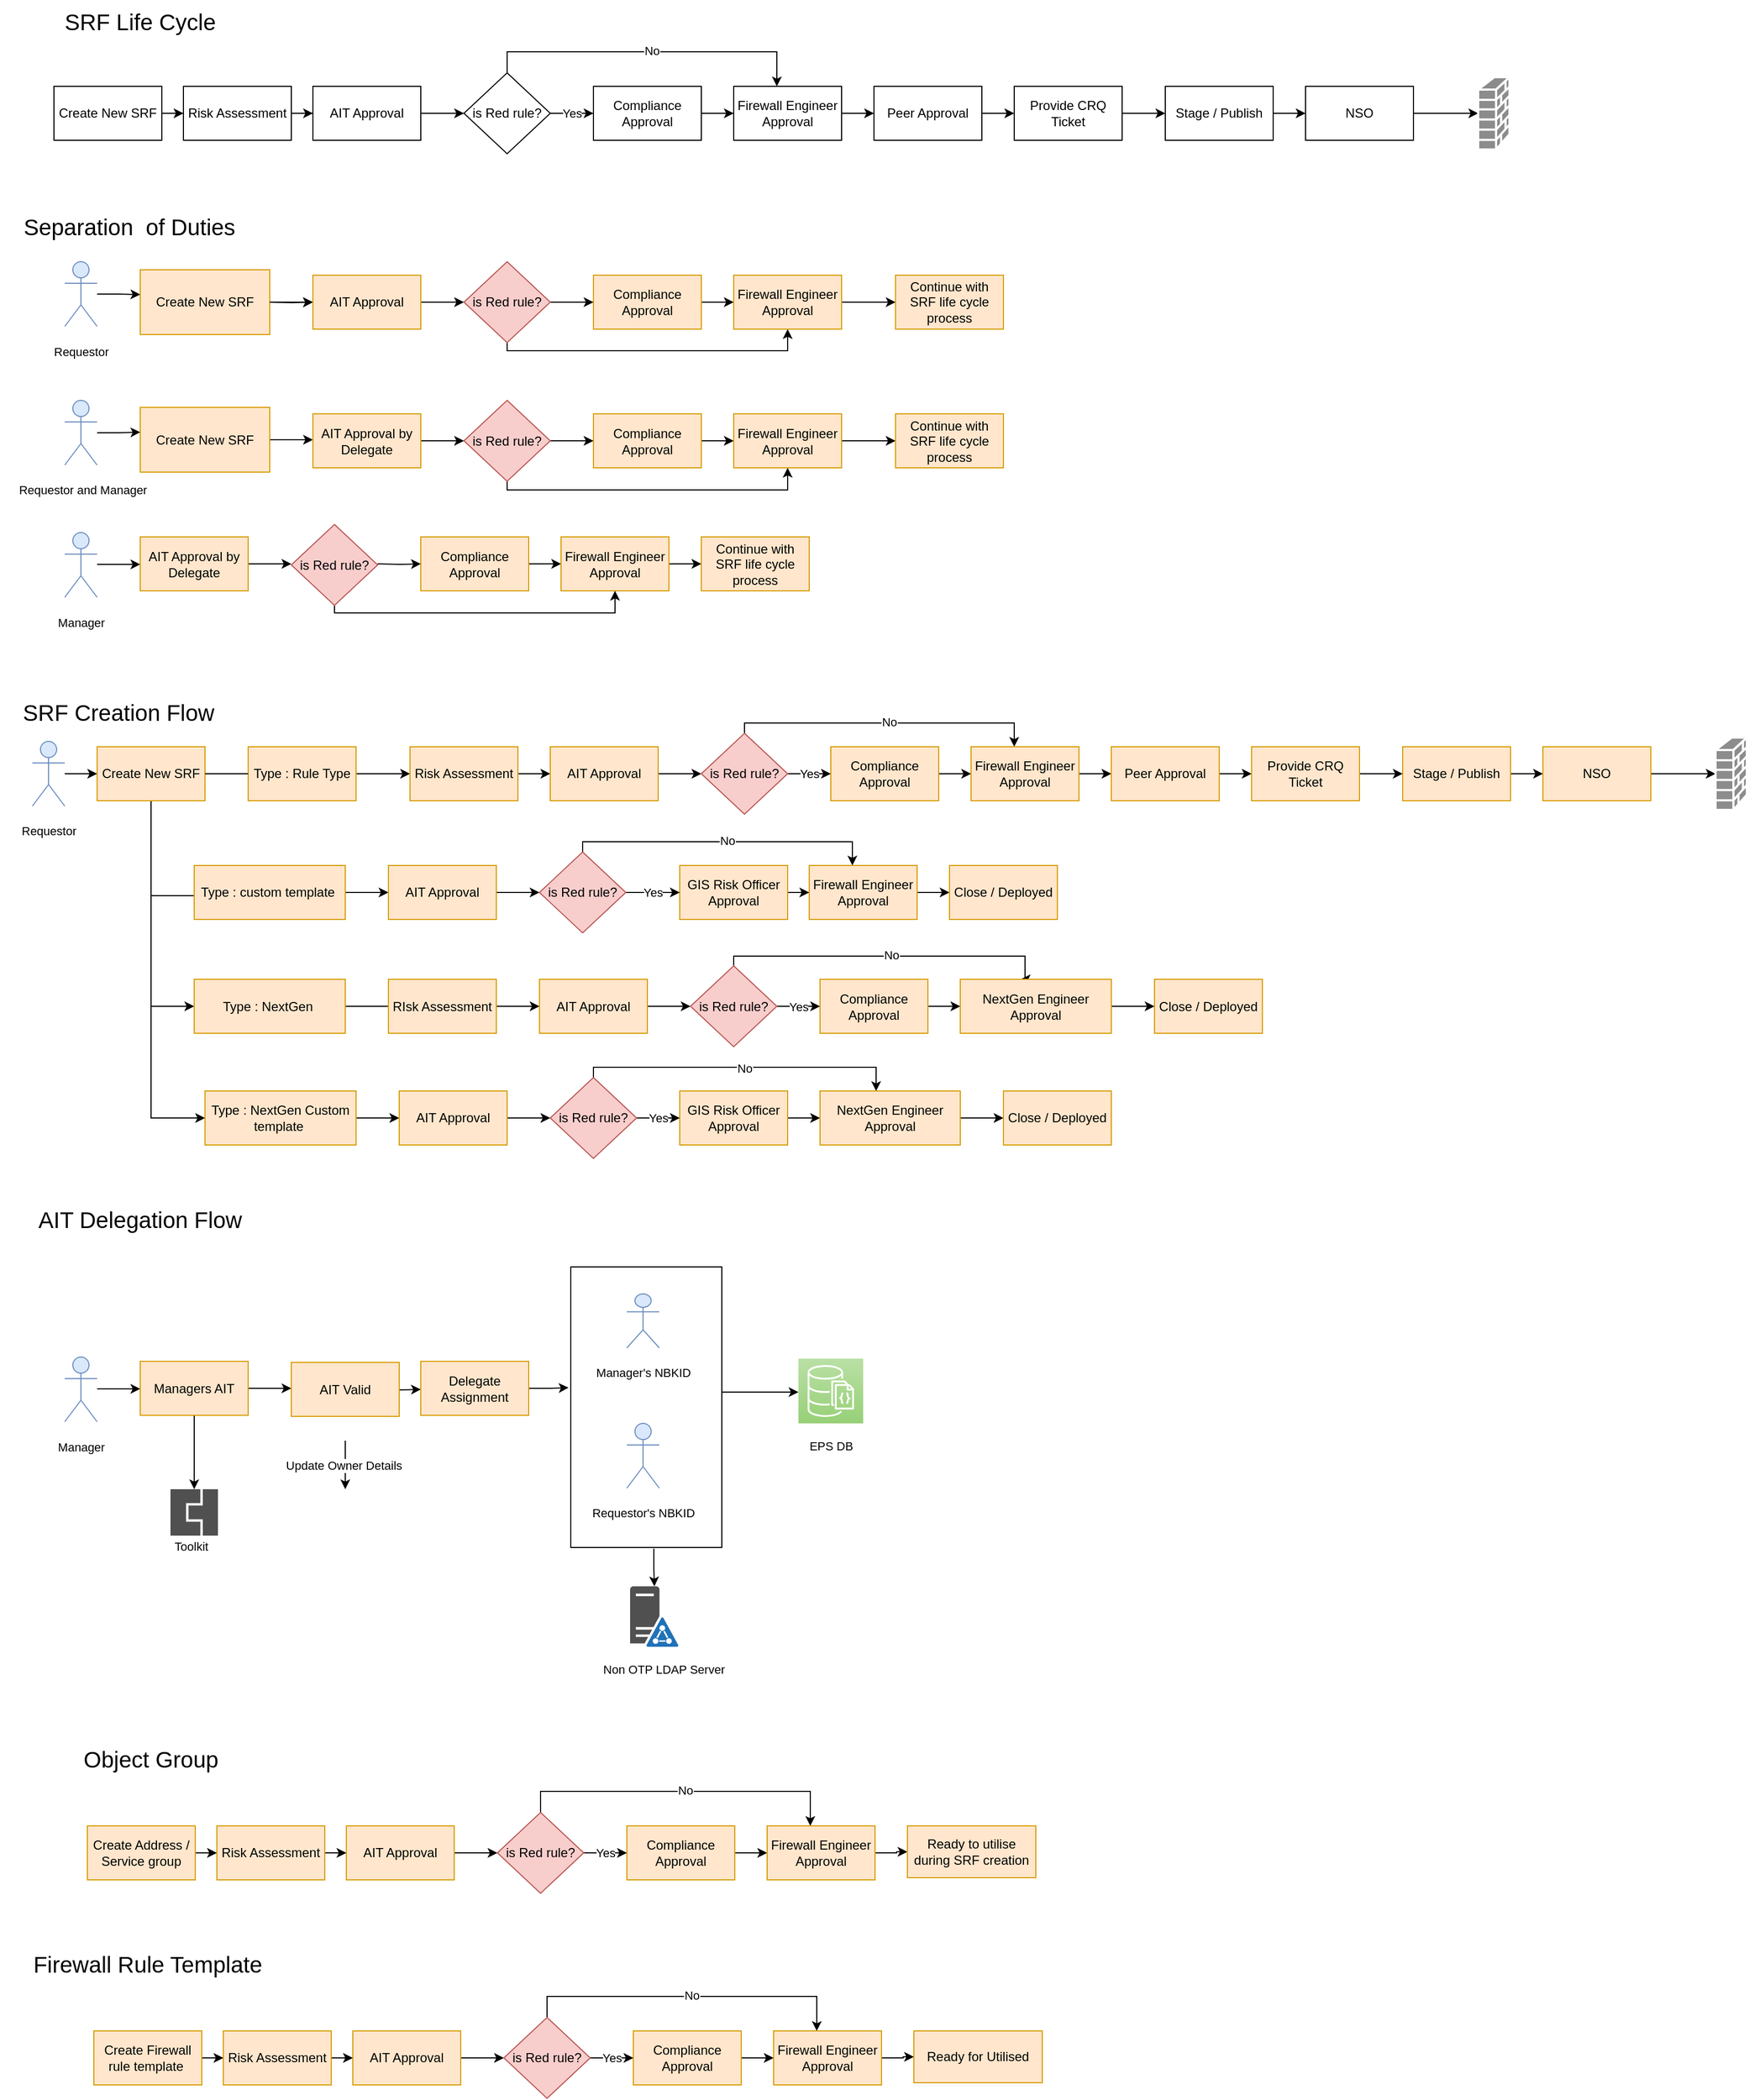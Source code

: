<mxfile version="17.4.6" type="github">
  <diagram id="t3gU_UeMW9G3tFnKC1mk" name="Page-1">
    <mxGraphModel dx="1426" dy="689" grid="1" gridSize="10" guides="1" tooltips="1" connect="1" arrows="1" fold="1" page="1" pageScale="1" pageWidth="850" pageHeight="1100" math="0" shadow="0">
      <root>
        <mxCell id="0" />
        <mxCell id="1" parent="0" />
        <mxCell id="zmJZRS2p5SanOkIgBzwA-6" style="edgeStyle=orthogonalEdgeStyle;rounded=0;orthogonalLoop=1;jettySize=auto;html=1;" parent="1" source="zmJZRS2p5SanOkIgBzwA-1" target="zmJZRS2p5SanOkIgBzwA-2" edge="1">
          <mxGeometry relative="1" as="geometry" />
        </mxCell>
        <mxCell id="zmJZRS2p5SanOkIgBzwA-1" value="Create New SRF" style="rounded=0;whiteSpace=wrap;html=1;" parent="1" vertex="1">
          <mxGeometry x="60" y="160" width="100" height="50" as="geometry" />
        </mxCell>
        <mxCell id="zmJZRS2p5SanOkIgBzwA-7" style="edgeStyle=orthogonalEdgeStyle;rounded=0;orthogonalLoop=1;jettySize=auto;html=1;" parent="1" source="zmJZRS2p5SanOkIgBzwA-2" target="zmJZRS2p5SanOkIgBzwA-3" edge="1">
          <mxGeometry relative="1" as="geometry" />
        </mxCell>
        <mxCell id="zmJZRS2p5SanOkIgBzwA-2" value="Risk Assessment" style="rounded=0;whiteSpace=wrap;html=1;" parent="1" vertex="1">
          <mxGeometry x="180" y="160" width="100" height="50" as="geometry" />
        </mxCell>
        <mxCell id="zmJZRS2p5SanOkIgBzwA-8" style="edgeStyle=orthogonalEdgeStyle;rounded=0;orthogonalLoop=1;jettySize=auto;html=1;entryX=0;entryY=0.5;entryDx=0;entryDy=0;" parent="1" source="zmJZRS2p5SanOkIgBzwA-3" target="zmJZRS2p5SanOkIgBzwA-5" edge="1">
          <mxGeometry relative="1" as="geometry" />
        </mxCell>
        <mxCell id="zmJZRS2p5SanOkIgBzwA-3" value="AIT Approval" style="rounded=0;whiteSpace=wrap;html=1;" parent="1" vertex="1">
          <mxGeometry x="300" y="160" width="100" height="50" as="geometry" />
        </mxCell>
        <mxCell id="zmJZRS2p5SanOkIgBzwA-11" style="edgeStyle=orthogonalEdgeStyle;rounded=0;orthogonalLoop=1;jettySize=auto;html=1;entryX=0;entryY=0.5;entryDx=0;entryDy=0;" parent="1" source="zmJZRS2p5SanOkIgBzwA-4" target="zmJZRS2p5SanOkIgBzwA-10" edge="1">
          <mxGeometry relative="1" as="geometry" />
        </mxCell>
        <mxCell id="zmJZRS2p5SanOkIgBzwA-4" value="Compliance Approval" style="rounded=0;whiteSpace=wrap;html=1;" parent="1" vertex="1">
          <mxGeometry x="560" y="160" width="100" height="50" as="geometry" />
        </mxCell>
        <mxCell id="zmJZRS2p5SanOkIgBzwA-9" value="Yes" style="edgeStyle=orthogonalEdgeStyle;rounded=0;orthogonalLoop=1;jettySize=auto;html=1;entryX=0;entryY=0.5;entryDx=0;entryDy=0;" parent="1" source="zmJZRS2p5SanOkIgBzwA-5" target="zmJZRS2p5SanOkIgBzwA-4" edge="1">
          <mxGeometry relative="1" as="geometry" />
        </mxCell>
        <mxCell id="Q123pR5R-Ik9AYbAvbdh-17" style="edgeStyle=orthogonalEdgeStyle;rounded=0;orthogonalLoop=1;jettySize=auto;html=1;entryX=0.4;entryY=0;entryDx=0;entryDy=0;entryPerimeter=0;fontSize=11;" edge="1" parent="1" source="zmJZRS2p5SanOkIgBzwA-5" target="zmJZRS2p5SanOkIgBzwA-10">
          <mxGeometry relative="1" as="geometry">
            <Array as="points">
              <mxPoint x="480" y="128" />
              <mxPoint x="730" y="128" />
            </Array>
          </mxGeometry>
        </mxCell>
        <mxCell id="Q123pR5R-Ik9AYbAvbdh-18" value="No" style="edgeLabel;html=1;align=center;verticalAlign=middle;resizable=0;points=[];fontSize=11;" vertex="1" connectable="0" parent="Q123pR5R-Ik9AYbAvbdh-17">
          <mxGeometry x="0.012" y="1" relative="1" as="geometry">
            <mxPoint x="1" as="offset" />
          </mxGeometry>
        </mxCell>
        <mxCell id="zmJZRS2p5SanOkIgBzwA-5" value="is Red rule?" style="rhombus;whiteSpace=wrap;html=1;" parent="1" vertex="1">
          <mxGeometry x="440" y="147.5" width="80" height="75" as="geometry" />
        </mxCell>
        <mxCell id="zmJZRS2p5SanOkIgBzwA-13" style="edgeStyle=orthogonalEdgeStyle;rounded=0;orthogonalLoop=1;jettySize=auto;html=1;entryX=0;entryY=0.5;entryDx=0;entryDy=0;" parent="1" source="zmJZRS2p5SanOkIgBzwA-10" target="zmJZRS2p5SanOkIgBzwA-12" edge="1">
          <mxGeometry relative="1" as="geometry" />
        </mxCell>
        <mxCell id="zmJZRS2p5SanOkIgBzwA-10" value="Firewall Engineer Approval" style="rounded=0;whiteSpace=wrap;html=1;" parent="1" vertex="1">
          <mxGeometry x="690" y="160" width="100" height="50" as="geometry" />
        </mxCell>
        <mxCell id="zmJZRS2p5SanOkIgBzwA-19" style="edgeStyle=orthogonalEdgeStyle;rounded=0;orthogonalLoop=1;jettySize=auto;html=1;" parent="1" source="zmJZRS2p5SanOkIgBzwA-12" target="zmJZRS2p5SanOkIgBzwA-14" edge="1">
          <mxGeometry relative="1" as="geometry" />
        </mxCell>
        <mxCell id="zmJZRS2p5SanOkIgBzwA-12" value="Peer Approval" style="rounded=0;whiteSpace=wrap;html=1;" parent="1" vertex="1">
          <mxGeometry x="820" y="160" width="100" height="50" as="geometry" />
        </mxCell>
        <mxCell id="zmJZRS2p5SanOkIgBzwA-20" style="edgeStyle=orthogonalEdgeStyle;rounded=0;orthogonalLoop=1;jettySize=auto;html=1;entryX=0;entryY=0.5;entryDx=0;entryDy=0;" parent="1" source="zmJZRS2p5SanOkIgBzwA-14" target="zmJZRS2p5SanOkIgBzwA-15" edge="1">
          <mxGeometry relative="1" as="geometry" />
        </mxCell>
        <mxCell id="zmJZRS2p5SanOkIgBzwA-14" value="Provide CRQ Ticket" style="rounded=0;whiteSpace=wrap;html=1;" parent="1" vertex="1">
          <mxGeometry x="950" y="160" width="100" height="50" as="geometry" />
        </mxCell>
        <mxCell id="zmJZRS2p5SanOkIgBzwA-21" style="edgeStyle=orthogonalEdgeStyle;rounded=0;orthogonalLoop=1;jettySize=auto;html=1;" parent="1" source="zmJZRS2p5SanOkIgBzwA-15" target="zmJZRS2p5SanOkIgBzwA-16" edge="1">
          <mxGeometry relative="1" as="geometry" />
        </mxCell>
        <mxCell id="zmJZRS2p5SanOkIgBzwA-15" value="Stage / Publish" style="rounded=0;whiteSpace=wrap;html=1;" parent="1" vertex="1">
          <mxGeometry x="1090" y="160" width="100" height="50" as="geometry" />
        </mxCell>
        <mxCell id="zmJZRS2p5SanOkIgBzwA-18" style="edgeStyle=orthogonalEdgeStyle;rounded=0;orthogonalLoop=1;jettySize=auto;html=1;" parent="1" source="zmJZRS2p5SanOkIgBzwA-16" target="zmJZRS2p5SanOkIgBzwA-17" edge="1">
          <mxGeometry relative="1" as="geometry" />
        </mxCell>
        <mxCell id="zmJZRS2p5SanOkIgBzwA-16" value="NSO" style="rounded=0;whiteSpace=wrap;html=1;" parent="1" vertex="1">
          <mxGeometry x="1220" y="160" width="100" height="50" as="geometry" />
        </mxCell>
        <mxCell id="zmJZRS2p5SanOkIgBzwA-17" value="" style="shape=mxgraph.cisco.security.firewall;sketch=0;html=1;pointerEvents=1;dashed=0;fillColor=#8C8C8C;strokeColor=#ffffff;strokeWidth=2;verticalLabelPosition=bottom;verticalAlign=top;align=center;outlineConnect=0;" parent="1" vertex="1">
          <mxGeometry x="1380" y="151.5" width="29" height="67" as="geometry" />
        </mxCell>
        <mxCell id="Q123pR5R-Ik9AYbAvbdh-16" style="edgeStyle=orthogonalEdgeStyle;rounded=0;orthogonalLoop=1;jettySize=auto;html=1;fontSize=11;" edge="1" parent="1" source="Q123pR5R-Ik9AYbAvbdh-1">
          <mxGeometry relative="1" as="geometry">
            <mxPoint x="300" y="360" as="targetPoint" />
          </mxGeometry>
        </mxCell>
        <mxCell id="Q123pR5R-Ik9AYbAvbdh-1" value="Create New SRF" style="rounded=0;whiteSpace=wrap;html=1;fillColor=#ffe6cc;strokeColor=#d79b00;" vertex="1" parent="1">
          <mxGeometry x="140" y="330" width="120" height="60" as="geometry" />
        </mxCell>
        <mxCell id="Q123pR5R-Ik9AYbAvbdh-2" value="Separation&amp;nbsp; of Duties" style="text;html=1;strokeColor=none;fillColor=none;align=center;verticalAlign=middle;whiteSpace=wrap;rounded=0;fontSize=21;" vertex="1" parent="1">
          <mxGeometry x="20" y="270" width="220" height="40" as="geometry" />
        </mxCell>
        <mxCell id="Q123pR5R-Ik9AYbAvbdh-6" style="edgeStyle=orthogonalEdgeStyle;rounded=0;orthogonalLoop=1;jettySize=auto;html=1;entryX=0;entryY=0.383;entryDx=0;entryDy=0;entryPerimeter=0;fontSize=11;" edge="1" parent="1" source="Q123pR5R-Ik9AYbAvbdh-3" target="Q123pR5R-Ik9AYbAvbdh-1">
          <mxGeometry relative="1" as="geometry" />
        </mxCell>
        <mxCell id="Q123pR5R-Ik9AYbAvbdh-3" value="&lt;font style=&quot;font-size: 11px&quot;&gt;Requestor&lt;/font&gt;" style="shape=umlActor;verticalLabelPosition=bottom;verticalAlign=top;html=1;outlineConnect=0;fontSize=21;fillColor=#dae8fc;strokeColor=#6c8ebf;" vertex="1" parent="1">
          <mxGeometry x="70" y="322.5" width="30" height="60" as="geometry" />
        </mxCell>
        <mxCell id="Q123pR5R-Ik9AYbAvbdh-15" style="edgeStyle=orthogonalEdgeStyle;rounded=0;orthogonalLoop=1;jettySize=auto;html=1;entryX=0;entryY=0.5;entryDx=0;entryDy=0;fontSize=11;" edge="1" parent="1" target="Q123pR5R-Ik9AYbAvbdh-9">
          <mxGeometry relative="1" as="geometry">
            <mxPoint x="260" y="360" as="sourcePoint" />
          </mxGeometry>
        </mxCell>
        <mxCell id="Q123pR5R-Ik9AYbAvbdh-8" style="edgeStyle=orthogonalEdgeStyle;rounded=0;orthogonalLoop=1;jettySize=auto;html=1;entryX=0;entryY=0.5;entryDx=0;entryDy=0;" edge="1" parent="1" source="Q123pR5R-Ik9AYbAvbdh-9" target="Q123pR5R-Ik9AYbAvbdh-13">
          <mxGeometry relative="1" as="geometry" />
        </mxCell>
        <mxCell id="Q123pR5R-Ik9AYbAvbdh-9" value="AIT Approval" style="rounded=0;whiteSpace=wrap;html=1;fillColor=#ffe6cc;strokeColor=#d79b00;" vertex="1" parent="1">
          <mxGeometry x="300" y="335" width="100" height="50" as="geometry" />
        </mxCell>
        <mxCell id="Q123pR5R-Ik9AYbAvbdh-10" style="edgeStyle=orthogonalEdgeStyle;rounded=0;orthogonalLoop=1;jettySize=auto;html=1;entryX=0;entryY=0.5;entryDx=0;entryDy=0;" edge="1" parent="1" source="Q123pR5R-Ik9AYbAvbdh-11" target="Q123pR5R-Ik9AYbAvbdh-14">
          <mxGeometry relative="1" as="geometry" />
        </mxCell>
        <mxCell id="Q123pR5R-Ik9AYbAvbdh-11" value="Compliance Approval" style="rounded=0;whiteSpace=wrap;html=1;fillColor=#ffe6cc;strokeColor=#d79b00;" vertex="1" parent="1">
          <mxGeometry x="560" y="335" width="100" height="50" as="geometry" />
        </mxCell>
        <mxCell id="Q123pR5R-Ik9AYbAvbdh-12" style="edgeStyle=orthogonalEdgeStyle;rounded=0;orthogonalLoop=1;jettySize=auto;html=1;entryX=0;entryY=0.5;entryDx=0;entryDy=0;" edge="1" parent="1" source="Q123pR5R-Ik9AYbAvbdh-13" target="Q123pR5R-Ik9AYbAvbdh-11">
          <mxGeometry relative="1" as="geometry" />
        </mxCell>
        <mxCell id="Q123pR5R-Ik9AYbAvbdh-56" style="edgeStyle=orthogonalEdgeStyle;rounded=0;orthogonalLoop=1;jettySize=auto;html=1;entryX=0.5;entryY=1;entryDx=0;entryDy=0;fontSize=11;" edge="1" parent="1" source="Q123pR5R-Ik9AYbAvbdh-13" target="Q123pR5R-Ik9AYbAvbdh-14">
          <mxGeometry relative="1" as="geometry">
            <Array as="points">
              <mxPoint x="480" y="405" />
              <mxPoint x="740" y="405" />
            </Array>
          </mxGeometry>
        </mxCell>
        <mxCell id="Q123pR5R-Ik9AYbAvbdh-13" value="is Red rule?" style="rhombus;whiteSpace=wrap;html=1;fillColor=#f8cecc;strokeColor=#b85450;" vertex="1" parent="1">
          <mxGeometry x="440" y="322.5" width="80" height="75" as="geometry" />
        </mxCell>
        <mxCell id="Q123pR5R-Ik9AYbAvbdh-21" value="" style="edgeStyle=orthogonalEdgeStyle;rounded=0;orthogonalLoop=1;jettySize=auto;html=1;fontSize=11;" edge="1" parent="1" source="Q123pR5R-Ik9AYbAvbdh-14" target="Q123pR5R-Ik9AYbAvbdh-20">
          <mxGeometry relative="1" as="geometry" />
        </mxCell>
        <mxCell id="Q123pR5R-Ik9AYbAvbdh-14" value="Firewall Engineer Approval" style="rounded=0;whiteSpace=wrap;html=1;fillColor=#ffe6cc;strokeColor=#d79b00;" vertex="1" parent="1">
          <mxGeometry x="690" y="335" width="100" height="50" as="geometry" />
        </mxCell>
        <mxCell id="Q123pR5R-Ik9AYbAvbdh-20" value="Continue with SRF life cycle process" style="whiteSpace=wrap;html=1;rounded=0;fillColor=#ffe6cc;strokeColor=#d79b00;" vertex="1" parent="1">
          <mxGeometry x="840" y="335" width="100" height="50" as="geometry" />
        </mxCell>
        <mxCell id="Q123pR5R-Ik9AYbAvbdh-22" style="edgeStyle=orthogonalEdgeStyle;rounded=0;orthogonalLoop=1;jettySize=auto;html=1;fontSize=11;" edge="1" parent="1" source="Q123pR5R-Ik9AYbAvbdh-23">
          <mxGeometry relative="1" as="geometry">
            <mxPoint x="300" y="487.5" as="targetPoint" />
          </mxGeometry>
        </mxCell>
        <mxCell id="Q123pR5R-Ik9AYbAvbdh-23" value="Create New SRF" style="rounded=0;whiteSpace=wrap;html=1;fillColor=#ffe6cc;strokeColor=#d79b00;" vertex="1" parent="1">
          <mxGeometry x="140" y="457.5" width="120" height="60" as="geometry" />
        </mxCell>
        <mxCell id="Q123pR5R-Ik9AYbAvbdh-24" style="edgeStyle=orthogonalEdgeStyle;rounded=0;orthogonalLoop=1;jettySize=auto;html=1;entryX=0;entryY=0.383;entryDx=0;entryDy=0;entryPerimeter=0;fontSize=11;" edge="1" parent="1" source="Q123pR5R-Ik9AYbAvbdh-25" target="Q123pR5R-Ik9AYbAvbdh-23">
          <mxGeometry relative="1" as="geometry" />
        </mxCell>
        <mxCell id="Q123pR5R-Ik9AYbAvbdh-25" value="&lt;span style=&quot;font-size: 11px&quot;&gt;&amp;nbsp;Requestor and&amp;nbsp;Manager&lt;/span&gt;" style="shape=umlActor;verticalLabelPosition=bottom;verticalAlign=top;html=1;outlineConnect=0;fontSize=21;fillColor=#dae8fc;strokeColor=#6c8ebf;" vertex="1" parent="1">
          <mxGeometry x="70" y="451" width="30" height="60" as="geometry" />
        </mxCell>
        <mxCell id="Q123pR5R-Ik9AYbAvbdh-28" style="edgeStyle=orthogonalEdgeStyle;rounded=0;orthogonalLoop=1;jettySize=auto;html=1;entryX=0;entryY=0.5;entryDx=0;entryDy=0;" edge="1" parent="1" source="Q123pR5R-Ik9AYbAvbdh-29" target="Q123pR5R-Ik9AYbAvbdh-33">
          <mxGeometry relative="1" as="geometry" />
        </mxCell>
        <mxCell id="Q123pR5R-Ik9AYbAvbdh-29" value="AIT Approval by Delegate" style="rounded=0;whiteSpace=wrap;html=1;fillColor=#ffe6cc;strokeColor=#d79b00;" vertex="1" parent="1">
          <mxGeometry x="300" y="463.5" width="100" height="50" as="geometry" />
        </mxCell>
        <mxCell id="Q123pR5R-Ik9AYbAvbdh-30" style="edgeStyle=orthogonalEdgeStyle;rounded=0;orthogonalLoop=1;jettySize=auto;html=1;entryX=0;entryY=0.5;entryDx=0;entryDy=0;" edge="1" parent="1" source="Q123pR5R-Ik9AYbAvbdh-31" target="Q123pR5R-Ik9AYbAvbdh-35">
          <mxGeometry relative="1" as="geometry" />
        </mxCell>
        <mxCell id="Q123pR5R-Ik9AYbAvbdh-31" value="Compliance Approval" style="rounded=0;whiteSpace=wrap;html=1;fillColor=#ffe6cc;strokeColor=#d79b00;" vertex="1" parent="1">
          <mxGeometry x="560" y="463.5" width="100" height="50" as="geometry" />
        </mxCell>
        <mxCell id="Q123pR5R-Ik9AYbAvbdh-32" style="edgeStyle=orthogonalEdgeStyle;rounded=0;orthogonalLoop=1;jettySize=auto;html=1;entryX=0;entryY=0.5;entryDx=0;entryDy=0;" edge="1" parent="1" source="Q123pR5R-Ik9AYbAvbdh-33" target="Q123pR5R-Ik9AYbAvbdh-31">
          <mxGeometry relative="1" as="geometry" />
        </mxCell>
        <mxCell id="Q123pR5R-Ik9AYbAvbdh-57" style="edgeStyle=orthogonalEdgeStyle;rounded=0;orthogonalLoop=1;jettySize=auto;html=1;entryX=0.5;entryY=1;entryDx=0;entryDy=0;fontSize=11;" edge="1" parent="1" source="Q123pR5R-Ik9AYbAvbdh-33" target="Q123pR5R-Ik9AYbAvbdh-35">
          <mxGeometry relative="1" as="geometry">
            <Array as="points">
              <mxPoint x="480" y="534" />
              <mxPoint x="740" y="534" />
            </Array>
          </mxGeometry>
        </mxCell>
        <mxCell id="Q123pR5R-Ik9AYbAvbdh-33" value="is Red rule?" style="rhombus;whiteSpace=wrap;html=1;fillColor=#f8cecc;strokeColor=#b85450;" vertex="1" parent="1">
          <mxGeometry x="440" y="451" width="80" height="75" as="geometry" />
        </mxCell>
        <mxCell id="Q123pR5R-Ik9AYbAvbdh-34" value="" style="edgeStyle=orthogonalEdgeStyle;rounded=0;orthogonalLoop=1;jettySize=auto;html=1;fontSize=11;" edge="1" parent="1" source="Q123pR5R-Ik9AYbAvbdh-35" target="Q123pR5R-Ik9AYbAvbdh-36">
          <mxGeometry relative="1" as="geometry" />
        </mxCell>
        <mxCell id="Q123pR5R-Ik9AYbAvbdh-35" value="Firewall Engineer Approval" style="rounded=0;whiteSpace=wrap;html=1;fillColor=#ffe6cc;strokeColor=#d79b00;" vertex="1" parent="1">
          <mxGeometry x="690" y="463.5" width="100" height="50" as="geometry" />
        </mxCell>
        <mxCell id="Q123pR5R-Ik9AYbAvbdh-36" value="Continue with SRF life cycle process" style="whiteSpace=wrap;html=1;rounded=0;fillColor=#ffe6cc;strokeColor=#d79b00;" vertex="1" parent="1">
          <mxGeometry x="840" y="463.5" width="100" height="50" as="geometry" />
        </mxCell>
        <mxCell id="Q123pR5R-Ik9AYbAvbdh-43" style="edgeStyle=orthogonalEdgeStyle;rounded=0;orthogonalLoop=1;jettySize=auto;html=1;entryX=0;entryY=0.383;entryDx=0;entryDy=0;entryPerimeter=0;fontSize=11;" edge="1" parent="1" source="Q123pR5R-Ik9AYbAvbdh-44">
          <mxGeometry relative="1" as="geometry">
            <mxPoint x="140" y="602.98" as="targetPoint" />
          </mxGeometry>
        </mxCell>
        <mxCell id="Q123pR5R-Ik9AYbAvbdh-44" value="&lt;span style=&quot;font-size: 11px&quot;&gt;Manager&lt;/span&gt;" style="shape=umlActor;verticalLabelPosition=bottom;verticalAlign=top;html=1;outlineConnect=0;fontSize=21;fillColor=#dae8fc;strokeColor=#6c8ebf;" vertex="1" parent="1">
          <mxGeometry x="70" y="573.5" width="30" height="60" as="geometry" />
        </mxCell>
        <mxCell id="Q123pR5R-Ik9AYbAvbdh-47" style="edgeStyle=orthogonalEdgeStyle;rounded=0;orthogonalLoop=1;jettySize=auto;html=1;entryX=0;entryY=0.5;entryDx=0;entryDy=0;" edge="1" parent="1" source="Q123pR5R-Ik9AYbAvbdh-48">
          <mxGeometry relative="1" as="geometry">
            <mxPoint x="280" y="602.5" as="targetPoint" />
          </mxGeometry>
        </mxCell>
        <mxCell id="Q123pR5R-Ik9AYbAvbdh-48" value="AIT Approval by Delegate" style="rounded=0;whiteSpace=wrap;html=1;fillColor=#ffe6cc;strokeColor=#d79b00;" vertex="1" parent="1">
          <mxGeometry x="140" y="577.5" width="100" height="50" as="geometry" />
        </mxCell>
        <mxCell id="Q123pR5R-Ik9AYbAvbdh-49" style="edgeStyle=orthogonalEdgeStyle;rounded=0;orthogonalLoop=1;jettySize=auto;html=1;entryX=0;entryY=0.5;entryDx=0;entryDy=0;" edge="1" parent="1" source="Q123pR5R-Ik9AYbAvbdh-50" target="Q123pR5R-Ik9AYbAvbdh-53">
          <mxGeometry relative="1" as="geometry" />
        </mxCell>
        <mxCell id="Q123pR5R-Ik9AYbAvbdh-50" value="Compliance Approval" style="rounded=0;whiteSpace=wrap;html=1;fillColor=#ffe6cc;strokeColor=#d79b00;" vertex="1" parent="1">
          <mxGeometry x="400" y="577.5" width="100" height="50" as="geometry" />
        </mxCell>
        <mxCell id="Q123pR5R-Ik9AYbAvbdh-51" style="edgeStyle=orthogonalEdgeStyle;rounded=0;orthogonalLoop=1;jettySize=auto;html=1;entryX=0;entryY=0.5;entryDx=0;entryDy=0;" edge="1" parent="1" target="Q123pR5R-Ik9AYbAvbdh-50">
          <mxGeometry relative="1" as="geometry">
            <mxPoint x="360" y="602.5" as="sourcePoint" />
          </mxGeometry>
        </mxCell>
        <mxCell id="Q123pR5R-Ik9AYbAvbdh-52" value="" style="edgeStyle=orthogonalEdgeStyle;rounded=0;orthogonalLoop=1;jettySize=auto;html=1;fontSize=11;" edge="1" parent="1" source="Q123pR5R-Ik9AYbAvbdh-53" target="Q123pR5R-Ik9AYbAvbdh-54">
          <mxGeometry relative="1" as="geometry" />
        </mxCell>
        <mxCell id="Q123pR5R-Ik9AYbAvbdh-53" value="Firewall Engineer Approval" style="rounded=0;whiteSpace=wrap;html=1;fillColor=#ffe6cc;strokeColor=#d79b00;" vertex="1" parent="1">
          <mxGeometry x="530" y="577.5" width="100" height="50" as="geometry" />
        </mxCell>
        <mxCell id="Q123pR5R-Ik9AYbAvbdh-54" value="Continue with SRF life cycle process" style="whiteSpace=wrap;html=1;rounded=0;fillColor=#ffe6cc;strokeColor=#d79b00;" vertex="1" parent="1">
          <mxGeometry x="660" y="577.5" width="100" height="50" as="geometry" />
        </mxCell>
        <mxCell id="Q123pR5R-Ik9AYbAvbdh-58" style="edgeStyle=orthogonalEdgeStyle;rounded=0;orthogonalLoop=1;jettySize=auto;html=1;entryX=0.5;entryY=1;entryDx=0;entryDy=0;fontSize=11;" edge="1" parent="1" source="Q123pR5R-Ik9AYbAvbdh-55" target="Q123pR5R-Ik9AYbAvbdh-53">
          <mxGeometry relative="1" as="geometry">
            <Array as="points">
              <mxPoint x="320" y="648" />
              <mxPoint x="580" y="648" />
            </Array>
          </mxGeometry>
        </mxCell>
        <mxCell id="Q123pR5R-Ik9AYbAvbdh-55" value="is Red rule?" style="rhombus;whiteSpace=wrap;html=1;fillColor=#f8cecc;strokeColor=#b85450;" vertex="1" parent="1">
          <mxGeometry x="280" y="566" width="80" height="75" as="geometry" />
        </mxCell>
        <mxCell id="Q123pR5R-Ik9AYbAvbdh-59" style="edgeStyle=orthogonalEdgeStyle;rounded=0;orthogonalLoop=1;jettySize=auto;html=1;startArrow=none;" edge="1" parent="1" source="Q123pR5R-Ik9AYbAvbdh-85" target="Q123pR5R-Ik9AYbAvbdh-62">
          <mxGeometry relative="1" as="geometry" />
        </mxCell>
        <mxCell id="Q123pR5R-Ik9AYbAvbdh-88" style="edgeStyle=orthogonalEdgeStyle;rounded=0;orthogonalLoop=1;jettySize=auto;html=1;entryX=0;entryY=0.5;entryDx=0;entryDy=0;fontSize=11;" edge="1" parent="1" source="Q123pR5R-Ik9AYbAvbdh-60" target="Q123pR5R-Ik9AYbAvbdh-87">
          <mxGeometry relative="1" as="geometry">
            <Array as="points">
              <mxPoint x="150" y="910" />
              <mxPoint x="230" y="910" />
            </Array>
          </mxGeometry>
        </mxCell>
        <mxCell id="Q123pR5R-Ik9AYbAvbdh-125" style="edgeStyle=orthogonalEdgeStyle;rounded=0;orthogonalLoop=1;jettySize=auto;html=1;entryX=0;entryY=0.5;entryDx=0;entryDy=0;fontSize=11;" edge="1" parent="1" source="Q123pR5R-Ik9AYbAvbdh-60" target="Q123pR5R-Ik9AYbAvbdh-111">
          <mxGeometry relative="1" as="geometry" />
        </mxCell>
        <mxCell id="Q123pR5R-Ik9AYbAvbdh-139" style="edgeStyle=orthogonalEdgeStyle;rounded=0;orthogonalLoop=1;jettySize=auto;html=1;entryX=0;entryY=0.5;entryDx=0;entryDy=0;fontSize=11;" edge="1" parent="1" source="Q123pR5R-Ik9AYbAvbdh-60" target="Q123pR5R-Ik9AYbAvbdh-127">
          <mxGeometry relative="1" as="geometry" />
        </mxCell>
        <mxCell id="Q123pR5R-Ik9AYbAvbdh-60" value="Create New SRF" style="rounded=0;whiteSpace=wrap;html=1;fillColor=#ffe6cc;strokeColor=#d79b00;" vertex="1" parent="1">
          <mxGeometry x="100" y="772" width="100" height="50" as="geometry" />
        </mxCell>
        <mxCell id="Q123pR5R-Ik9AYbAvbdh-61" style="edgeStyle=orthogonalEdgeStyle;rounded=0;orthogonalLoop=1;jettySize=auto;html=1;" edge="1" parent="1" source="Q123pR5R-Ik9AYbAvbdh-62" target="Q123pR5R-Ik9AYbAvbdh-64">
          <mxGeometry relative="1" as="geometry" />
        </mxCell>
        <mxCell id="Q123pR5R-Ik9AYbAvbdh-62" value="Risk Assessment" style="rounded=0;whiteSpace=wrap;html=1;fillColor=#ffe6cc;strokeColor=#d79b00;" vertex="1" parent="1">
          <mxGeometry x="390" y="772" width="100" height="50" as="geometry" />
        </mxCell>
        <mxCell id="Q123pR5R-Ik9AYbAvbdh-63" style="edgeStyle=orthogonalEdgeStyle;rounded=0;orthogonalLoop=1;jettySize=auto;html=1;entryX=0;entryY=0.5;entryDx=0;entryDy=0;" edge="1" parent="1" source="Q123pR5R-Ik9AYbAvbdh-64" target="Q123pR5R-Ik9AYbAvbdh-70">
          <mxGeometry relative="1" as="geometry" />
        </mxCell>
        <mxCell id="Q123pR5R-Ik9AYbAvbdh-64" value="AIT Approval" style="rounded=0;whiteSpace=wrap;html=1;fillColor=#ffe6cc;strokeColor=#d79b00;" vertex="1" parent="1">
          <mxGeometry x="520" y="772" width="100" height="50" as="geometry" />
        </mxCell>
        <mxCell id="Q123pR5R-Ik9AYbAvbdh-65" style="edgeStyle=orthogonalEdgeStyle;rounded=0;orthogonalLoop=1;jettySize=auto;html=1;entryX=0;entryY=0.5;entryDx=0;entryDy=0;" edge="1" parent="1" source="Q123pR5R-Ik9AYbAvbdh-66" target="Q123pR5R-Ik9AYbAvbdh-72">
          <mxGeometry relative="1" as="geometry" />
        </mxCell>
        <mxCell id="Q123pR5R-Ik9AYbAvbdh-66" value="Compliance Approval" style="rounded=0;whiteSpace=wrap;html=1;fillColor=#ffe6cc;strokeColor=#d79b00;" vertex="1" parent="1">
          <mxGeometry x="780" y="772" width="100" height="50" as="geometry" />
        </mxCell>
        <mxCell id="Q123pR5R-Ik9AYbAvbdh-67" value="Yes" style="edgeStyle=orthogonalEdgeStyle;rounded=0;orthogonalLoop=1;jettySize=auto;html=1;entryX=0;entryY=0.5;entryDx=0;entryDy=0;" edge="1" parent="1" source="Q123pR5R-Ik9AYbAvbdh-70" target="Q123pR5R-Ik9AYbAvbdh-66">
          <mxGeometry relative="1" as="geometry" />
        </mxCell>
        <mxCell id="Q123pR5R-Ik9AYbAvbdh-68" style="edgeStyle=orthogonalEdgeStyle;rounded=0;orthogonalLoop=1;jettySize=auto;html=1;entryX=0.4;entryY=0;entryDx=0;entryDy=0;entryPerimeter=0;fontSize=11;" edge="1" parent="1" source="Q123pR5R-Ik9AYbAvbdh-70" target="Q123pR5R-Ik9AYbAvbdh-72">
          <mxGeometry relative="1" as="geometry">
            <Array as="points">
              <mxPoint x="700" y="750" />
              <mxPoint x="950" y="750" />
            </Array>
          </mxGeometry>
        </mxCell>
        <mxCell id="Q123pR5R-Ik9AYbAvbdh-69" value="No" style="edgeLabel;html=1;align=center;verticalAlign=middle;resizable=0;points=[];fontSize=11;" vertex="1" connectable="0" parent="Q123pR5R-Ik9AYbAvbdh-68">
          <mxGeometry x="0.012" y="1" relative="1" as="geometry">
            <mxPoint x="1" as="offset" />
          </mxGeometry>
        </mxCell>
        <mxCell id="Q123pR5R-Ik9AYbAvbdh-70" value="is Red rule?" style="rhombus;whiteSpace=wrap;html=1;fillColor=#f8cecc;strokeColor=#b85450;" vertex="1" parent="1">
          <mxGeometry x="660" y="759.5" width="80" height="75" as="geometry" />
        </mxCell>
        <mxCell id="Q123pR5R-Ik9AYbAvbdh-71" style="edgeStyle=orthogonalEdgeStyle;rounded=0;orthogonalLoop=1;jettySize=auto;html=1;entryX=0;entryY=0.5;entryDx=0;entryDy=0;" edge="1" parent="1" source="Q123pR5R-Ik9AYbAvbdh-72" target="Q123pR5R-Ik9AYbAvbdh-74">
          <mxGeometry relative="1" as="geometry" />
        </mxCell>
        <mxCell id="Q123pR5R-Ik9AYbAvbdh-72" value="Firewall Engineer Approval" style="rounded=0;whiteSpace=wrap;html=1;fillColor=#ffe6cc;strokeColor=#d79b00;" vertex="1" parent="1">
          <mxGeometry x="910" y="772" width="100" height="50" as="geometry" />
        </mxCell>
        <mxCell id="Q123pR5R-Ik9AYbAvbdh-73" style="edgeStyle=orthogonalEdgeStyle;rounded=0;orthogonalLoop=1;jettySize=auto;html=1;" edge="1" parent="1" source="Q123pR5R-Ik9AYbAvbdh-74" target="Q123pR5R-Ik9AYbAvbdh-76">
          <mxGeometry relative="1" as="geometry" />
        </mxCell>
        <mxCell id="Q123pR5R-Ik9AYbAvbdh-74" value="Peer Approval" style="rounded=0;whiteSpace=wrap;html=1;fillColor=#ffe6cc;strokeColor=#d79b00;" vertex="1" parent="1">
          <mxGeometry x="1040" y="772" width="100" height="50" as="geometry" />
        </mxCell>
        <mxCell id="Q123pR5R-Ik9AYbAvbdh-75" style="edgeStyle=orthogonalEdgeStyle;rounded=0;orthogonalLoop=1;jettySize=auto;html=1;entryX=0;entryY=0.5;entryDx=0;entryDy=0;" edge="1" parent="1" source="Q123pR5R-Ik9AYbAvbdh-76" target="Q123pR5R-Ik9AYbAvbdh-78">
          <mxGeometry relative="1" as="geometry" />
        </mxCell>
        <mxCell id="Q123pR5R-Ik9AYbAvbdh-76" value="Provide CRQ Ticket" style="rounded=0;whiteSpace=wrap;html=1;fillColor=#ffe6cc;strokeColor=#d79b00;" vertex="1" parent="1">
          <mxGeometry x="1170" y="772" width="100" height="50" as="geometry" />
        </mxCell>
        <mxCell id="Q123pR5R-Ik9AYbAvbdh-77" style="edgeStyle=orthogonalEdgeStyle;rounded=0;orthogonalLoop=1;jettySize=auto;html=1;" edge="1" parent="1" source="Q123pR5R-Ik9AYbAvbdh-78" target="Q123pR5R-Ik9AYbAvbdh-80">
          <mxGeometry relative="1" as="geometry" />
        </mxCell>
        <mxCell id="Q123pR5R-Ik9AYbAvbdh-78" value="Stage / Publish" style="rounded=0;whiteSpace=wrap;html=1;fillColor=#ffe6cc;strokeColor=#d79b00;" vertex="1" parent="1">
          <mxGeometry x="1310" y="772" width="100" height="50" as="geometry" />
        </mxCell>
        <mxCell id="Q123pR5R-Ik9AYbAvbdh-79" style="edgeStyle=orthogonalEdgeStyle;rounded=0;orthogonalLoop=1;jettySize=auto;html=1;" edge="1" parent="1" source="Q123pR5R-Ik9AYbAvbdh-80" target="Q123pR5R-Ik9AYbAvbdh-81">
          <mxGeometry relative="1" as="geometry" />
        </mxCell>
        <mxCell id="Q123pR5R-Ik9AYbAvbdh-80" value="NSO" style="rounded=0;whiteSpace=wrap;html=1;fillColor=#ffe6cc;strokeColor=#d79b00;" vertex="1" parent="1">
          <mxGeometry x="1440" y="772" width="100" height="50" as="geometry" />
        </mxCell>
        <mxCell id="Q123pR5R-Ik9AYbAvbdh-81" value="" style="shape=mxgraph.cisco.security.firewall;sketch=0;html=1;pointerEvents=1;dashed=0;fillColor=#8C8C8C;strokeColor=#ffffff;strokeWidth=2;verticalLabelPosition=bottom;verticalAlign=top;align=center;outlineConnect=0;" vertex="1" parent="1">
          <mxGeometry x="1600" y="763.5" width="29" height="67" as="geometry" />
        </mxCell>
        <mxCell id="Q123pR5R-Ik9AYbAvbdh-82" value="SRF Creation Flow" style="text;html=1;strokeColor=none;fillColor=none;align=center;verticalAlign=middle;whiteSpace=wrap;rounded=0;fontSize=21;" vertex="1" parent="1">
          <mxGeometry x="10" y="719.5" width="220" height="40" as="geometry" />
        </mxCell>
        <mxCell id="Q123pR5R-Ik9AYbAvbdh-84" style="edgeStyle=orthogonalEdgeStyle;rounded=0;orthogonalLoop=1;jettySize=auto;html=1;entryX=0;entryY=0.5;entryDx=0;entryDy=0;fontSize=11;" edge="1" parent="1" source="Q123pR5R-Ik9AYbAvbdh-83" target="Q123pR5R-Ik9AYbAvbdh-60">
          <mxGeometry relative="1" as="geometry" />
        </mxCell>
        <mxCell id="Q123pR5R-Ik9AYbAvbdh-83" value="&lt;span style=&quot;font-size: 11px&quot;&gt;Requestor&lt;/span&gt;" style="shape=umlActor;verticalLabelPosition=bottom;verticalAlign=top;html=1;outlineConnect=0;fontSize=21;fillColor=#dae8fc;strokeColor=#6c8ebf;" vertex="1" parent="1">
          <mxGeometry x="40" y="767" width="30" height="60" as="geometry" />
        </mxCell>
        <mxCell id="Q123pR5R-Ik9AYbAvbdh-85" value="Type : Rule Type" style="rounded=0;whiteSpace=wrap;html=1;fillColor=#ffe6cc;strokeColor=#d79b00;" vertex="1" parent="1">
          <mxGeometry x="240" y="772" width="100" height="50" as="geometry" />
        </mxCell>
        <mxCell id="Q123pR5R-Ik9AYbAvbdh-86" value="" style="edgeStyle=orthogonalEdgeStyle;rounded=0;orthogonalLoop=1;jettySize=auto;html=1;endArrow=none;" edge="1" parent="1" source="Q123pR5R-Ik9AYbAvbdh-60" target="Q123pR5R-Ik9AYbAvbdh-85">
          <mxGeometry relative="1" as="geometry">
            <mxPoint x="200" y="797" as="sourcePoint" />
            <mxPoint x="390" y="797" as="targetPoint" />
          </mxGeometry>
        </mxCell>
        <mxCell id="Q123pR5R-Ik9AYbAvbdh-109" style="edgeStyle=orthogonalEdgeStyle;rounded=0;orthogonalLoop=1;jettySize=auto;html=1;entryX=0;entryY=0.5;entryDx=0;entryDy=0;fontSize=11;" edge="1" parent="1" source="Q123pR5R-Ik9AYbAvbdh-87" target="Q123pR5R-Ik9AYbAvbdh-90">
          <mxGeometry relative="1" as="geometry" />
        </mxCell>
        <mxCell id="Q123pR5R-Ik9AYbAvbdh-87" value="Type : custom template&amp;nbsp;" style="rounded=0;whiteSpace=wrap;html=1;fillColor=#ffe6cc;strokeColor=#d79b00;" vertex="1" parent="1">
          <mxGeometry x="190" y="882" width="140" height="50" as="geometry" />
        </mxCell>
        <mxCell id="Q123pR5R-Ik9AYbAvbdh-89" style="edgeStyle=orthogonalEdgeStyle;rounded=0;orthogonalLoop=1;jettySize=auto;html=1;entryX=0;entryY=0.5;entryDx=0;entryDy=0;" edge="1" parent="1" source="Q123pR5R-Ik9AYbAvbdh-90" target="Q123pR5R-Ik9AYbAvbdh-96">
          <mxGeometry relative="1" as="geometry" />
        </mxCell>
        <mxCell id="Q123pR5R-Ik9AYbAvbdh-90" value="AIT Approval" style="rounded=0;whiteSpace=wrap;html=1;fillColor=#ffe6cc;strokeColor=#d79b00;" vertex="1" parent="1">
          <mxGeometry x="370" y="882" width="100" height="50" as="geometry" />
        </mxCell>
        <mxCell id="Q123pR5R-Ik9AYbAvbdh-91" style="edgeStyle=orthogonalEdgeStyle;rounded=0;orthogonalLoop=1;jettySize=auto;html=1;entryX=0;entryY=0.5;entryDx=0;entryDy=0;" edge="1" parent="1" source="Q123pR5R-Ik9AYbAvbdh-92" target="Q123pR5R-Ik9AYbAvbdh-98">
          <mxGeometry relative="1" as="geometry" />
        </mxCell>
        <mxCell id="Q123pR5R-Ik9AYbAvbdh-92" value="GIS Risk Officer Approval" style="rounded=0;whiteSpace=wrap;html=1;fillColor=#ffe6cc;strokeColor=#d79b00;" vertex="1" parent="1">
          <mxGeometry x="640" y="882" width="100" height="50" as="geometry" />
        </mxCell>
        <mxCell id="Q123pR5R-Ik9AYbAvbdh-93" value="Yes" style="edgeStyle=orthogonalEdgeStyle;rounded=0;orthogonalLoop=1;jettySize=auto;html=1;entryX=0;entryY=0.5;entryDx=0;entryDy=0;" edge="1" parent="1" source="Q123pR5R-Ik9AYbAvbdh-96" target="Q123pR5R-Ik9AYbAvbdh-92">
          <mxGeometry relative="1" as="geometry" />
        </mxCell>
        <mxCell id="Q123pR5R-Ik9AYbAvbdh-94" style="edgeStyle=orthogonalEdgeStyle;rounded=0;orthogonalLoop=1;jettySize=auto;html=1;entryX=0.4;entryY=0;entryDx=0;entryDy=0;entryPerimeter=0;fontSize=11;" edge="1" parent="1" source="Q123pR5R-Ik9AYbAvbdh-96" target="Q123pR5R-Ik9AYbAvbdh-98">
          <mxGeometry relative="1" as="geometry">
            <Array as="points">
              <mxPoint x="550" y="860" />
              <mxPoint x="800" y="860" />
            </Array>
          </mxGeometry>
        </mxCell>
        <mxCell id="Q123pR5R-Ik9AYbAvbdh-95" value="No" style="edgeLabel;html=1;align=center;verticalAlign=middle;resizable=0;points=[];fontSize=11;" vertex="1" connectable="0" parent="Q123pR5R-Ik9AYbAvbdh-94">
          <mxGeometry x="0.012" y="1" relative="1" as="geometry">
            <mxPoint x="1" as="offset" />
          </mxGeometry>
        </mxCell>
        <mxCell id="Q123pR5R-Ik9AYbAvbdh-96" value="is Red rule?" style="rhombus;whiteSpace=wrap;html=1;fillColor=#f8cecc;strokeColor=#b85450;" vertex="1" parent="1">
          <mxGeometry x="510" y="869.5" width="80" height="75" as="geometry" />
        </mxCell>
        <mxCell id="Q123pR5R-Ik9AYbAvbdh-97" style="edgeStyle=orthogonalEdgeStyle;rounded=0;orthogonalLoop=1;jettySize=auto;html=1;entryX=0;entryY=0.5;entryDx=0;entryDy=0;" edge="1" parent="1" source="Q123pR5R-Ik9AYbAvbdh-98" target="Q123pR5R-Ik9AYbAvbdh-100">
          <mxGeometry relative="1" as="geometry" />
        </mxCell>
        <mxCell id="Q123pR5R-Ik9AYbAvbdh-98" value="Firewall Engineer Approval" style="rounded=0;whiteSpace=wrap;html=1;fillColor=#ffe6cc;strokeColor=#d79b00;" vertex="1" parent="1">
          <mxGeometry x="760" y="882" width="100" height="50" as="geometry" />
        </mxCell>
        <mxCell id="Q123pR5R-Ik9AYbAvbdh-100" value="Close / Deployed" style="rounded=0;whiteSpace=wrap;html=1;fillColor=#ffe6cc;strokeColor=#d79b00;" vertex="1" parent="1">
          <mxGeometry x="890" y="882" width="100" height="50" as="geometry" />
        </mxCell>
        <mxCell id="Q123pR5R-Ik9AYbAvbdh-110" style="edgeStyle=orthogonalEdgeStyle;rounded=0;orthogonalLoop=1;jettySize=auto;html=1;entryX=0;entryY=0.5;entryDx=0;entryDy=0;fontSize=11;" edge="1" parent="1" source="Q123pR5R-Ik9AYbAvbdh-111" target="Q123pR5R-Ik9AYbAvbdh-113">
          <mxGeometry relative="1" as="geometry" />
        </mxCell>
        <mxCell id="Q123pR5R-Ik9AYbAvbdh-111" value="Type : NextGen&amp;nbsp;" style="rounded=0;whiteSpace=wrap;html=1;fillColor=#ffe6cc;strokeColor=#d79b00;" vertex="1" parent="1">
          <mxGeometry x="190" y="987.5" width="140" height="50" as="geometry" />
        </mxCell>
        <mxCell id="Q123pR5R-Ik9AYbAvbdh-112" style="edgeStyle=orthogonalEdgeStyle;rounded=0;orthogonalLoop=1;jettySize=auto;html=1;entryX=0;entryY=0.5;entryDx=0;entryDy=0;" edge="1" parent="1" source="Q123pR5R-Ik9AYbAvbdh-113" target="Q123pR5R-Ik9AYbAvbdh-119">
          <mxGeometry relative="1" as="geometry" />
        </mxCell>
        <mxCell id="Q123pR5R-Ik9AYbAvbdh-113" value="AIT Approval" style="rounded=0;whiteSpace=wrap;html=1;fillColor=#ffe6cc;strokeColor=#d79b00;" vertex="1" parent="1">
          <mxGeometry x="510" y="987.5" width="100" height="50" as="geometry" />
        </mxCell>
        <mxCell id="Q123pR5R-Ik9AYbAvbdh-114" style="edgeStyle=orthogonalEdgeStyle;rounded=0;orthogonalLoop=1;jettySize=auto;html=1;entryX=0;entryY=0.5;entryDx=0;entryDy=0;" edge="1" parent="1" source="Q123pR5R-Ik9AYbAvbdh-115" target="Q123pR5R-Ik9AYbAvbdh-121">
          <mxGeometry relative="1" as="geometry" />
        </mxCell>
        <mxCell id="Q123pR5R-Ik9AYbAvbdh-115" value="Compliance Approval" style="rounded=0;whiteSpace=wrap;html=1;fillColor=#ffe6cc;strokeColor=#d79b00;" vertex="1" parent="1">
          <mxGeometry x="770" y="987.5" width="100" height="50" as="geometry" />
        </mxCell>
        <mxCell id="Q123pR5R-Ik9AYbAvbdh-116" value="Yes" style="edgeStyle=orthogonalEdgeStyle;rounded=0;orthogonalLoop=1;jettySize=auto;html=1;entryX=0;entryY=0.5;entryDx=0;entryDy=0;" edge="1" parent="1" source="Q123pR5R-Ik9AYbAvbdh-119" target="Q123pR5R-Ik9AYbAvbdh-115">
          <mxGeometry relative="1" as="geometry" />
        </mxCell>
        <mxCell id="Q123pR5R-Ik9AYbAvbdh-117" style="edgeStyle=orthogonalEdgeStyle;rounded=0;orthogonalLoop=1;jettySize=auto;html=1;entryX=0.4;entryY=0;entryDx=0;entryDy=0;entryPerimeter=0;fontSize=11;" edge="1" parent="1" source="Q123pR5R-Ik9AYbAvbdh-119" target="Q123pR5R-Ik9AYbAvbdh-121">
          <mxGeometry relative="1" as="geometry">
            <Array as="points">
              <mxPoint x="690" y="966" />
              <mxPoint x="960" y="966" />
              <mxPoint x="960" y="988" />
            </Array>
          </mxGeometry>
        </mxCell>
        <mxCell id="Q123pR5R-Ik9AYbAvbdh-118" value="No" style="edgeLabel;html=1;align=center;verticalAlign=middle;resizable=0;points=[];fontSize=11;" vertex="1" connectable="0" parent="Q123pR5R-Ik9AYbAvbdh-117">
          <mxGeometry x="0.012" y="1" relative="1" as="geometry">
            <mxPoint x="1" as="offset" />
          </mxGeometry>
        </mxCell>
        <mxCell id="Q123pR5R-Ik9AYbAvbdh-119" value="is Red rule?" style="rhombus;whiteSpace=wrap;html=1;fillColor=#f8cecc;strokeColor=#b85450;" vertex="1" parent="1">
          <mxGeometry x="650" y="975" width="80" height="75" as="geometry" />
        </mxCell>
        <mxCell id="Q123pR5R-Ik9AYbAvbdh-120" style="edgeStyle=orthogonalEdgeStyle;rounded=0;orthogonalLoop=1;jettySize=auto;html=1;entryX=0;entryY=0.5;entryDx=0;entryDy=0;" edge="1" parent="1" source="Q123pR5R-Ik9AYbAvbdh-121" target="Q123pR5R-Ik9AYbAvbdh-122">
          <mxGeometry relative="1" as="geometry" />
        </mxCell>
        <mxCell id="Q123pR5R-Ik9AYbAvbdh-121" value="NextGen Engineer Approval" style="rounded=0;whiteSpace=wrap;html=1;fillColor=#ffe6cc;strokeColor=#d79b00;" vertex="1" parent="1">
          <mxGeometry x="900" y="987.5" width="140" height="50" as="geometry" />
        </mxCell>
        <mxCell id="Q123pR5R-Ik9AYbAvbdh-122" value="Close / Deployed" style="rounded=0;whiteSpace=wrap;html=1;fillColor=#ffe6cc;strokeColor=#d79b00;" vertex="1" parent="1">
          <mxGeometry x="1080" y="987.5" width="100" height="50" as="geometry" />
        </mxCell>
        <mxCell id="Q123pR5R-Ik9AYbAvbdh-124" value="RIsk Assessment" style="rounded=0;whiteSpace=wrap;html=1;fillColor=#ffe6cc;strokeColor=#d79b00;" vertex="1" parent="1">
          <mxGeometry x="370" y="987.5" width="100" height="50" as="geometry" />
        </mxCell>
        <mxCell id="Q123pR5R-Ik9AYbAvbdh-126" style="edgeStyle=orthogonalEdgeStyle;rounded=0;orthogonalLoop=1;jettySize=auto;html=1;entryX=0;entryY=0.5;entryDx=0;entryDy=0;fontSize=11;" edge="1" parent="1" source="Q123pR5R-Ik9AYbAvbdh-127" target="Q123pR5R-Ik9AYbAvbdh-129">
          <mxGeometry relative="1" as="geometry" />
        </mxCell>
        <mxCell id="Q123pR5R-Ik9AYbAvbdh-127" value="Type : NextGen Custom template&amp;nbsp;" style="rounded=0;whiteSpace=wrap;html=1;fillColor=#ffe6cc;strokeColor=#d79b00;" vertex="1" parent="1">
          <mxGeometry x="200" y="1091" width="140" height="50" as="geometry" />
        </mxCell>
        <mxCell id="Q123pR5R-Ik9AYbAvbdh-128" style="edgeStyle=orthogonalEdgeStyle;rounded=0;orthogonalLoop=1;jettySize=auto;html=1;entryX=0;entryY=0.5;entryDx=0;entryDy=0;" edge="1" parent="1" source="Q123pR5R-Ik9AYbAvbdh-129" target="Q123pR5R-Ik9AYbAvbdh-135">
          <mxGeometry relative="1" as="geometry" />
        </mxCell>
        <mxCell id="Q123pR5R-Ik9AYbAvbdh-129" value="AIT Approval" style="rounded=0;whiteSpace=wrap;html=1;fillColor=#ffe6cc;strokeColor=#d79b00;" vertex="1" parent="1">
          <mxGeometry x="380" y="1091" width="100" height="50" as="geometry" />
        </mxCell>
        <mxCell id="Q123pR5R-Ik9AYbAvbdh-130" style="edgeStyle=orthogonalEdgeStyle;rounded=0;orthogonalLoop=1;jettySize=auto;html=1;entryX=0;entryY=0.5;entryDx=0;entryDy=0;" edge="1" parent="1" source="Q123pR5R-Ik9AYbAvbdh-131" target="Q123pR5R-Ik9AYbAvbdh-137">
          <mxGeometry relative="1" as="geometry" />
        </mxCell>
        <mxCell id="Q123pR5R-Ik9AYbAvbdh-131" value="GIS Risk Officer Approval" style="rounded=0;whiteSpace=wrap;html=1;fillColor=#ffe6cc;strokeColor=#d79b00;" vertex="1" parent="1">
          <mxGeometry x="640" y="1091" width="100" height="50" as="geometry" />
        </mxCell>
        <mxCell id="Q123pR5R-Ik9AYbAvbdh-132" value="Yes" style="edgeStyle=orthogonalEdgeStyle;rounded=0;orthogonalLoop=1;jettySize=auto;html=1;entryX=0;entryY=0.5;entryDx=0;entryDy=0;" edge="1" parent="1" source="Q123pR5R-Ik9AYbAvbdh-135" target="Q123pR5R-Ik9AYbAvbdh-131">
          <mxGeometry relative="1" as="geometry" />
        </mxCell>
        <mxCell id="Q123pR5R-Ik9AYbAvbdh-133" style="edgeStyle=orthogonalEdgeStyle;rounded=0;orthogonalLoop=1;jettySize=auto;html=1;entryX=0.4;entryY=0;entryDx=0;entryDy=0;entryPerimeter=0;fontSize=11;" edge="1" parent="1" source="Q123pR5R-Ik9AYbAvbdh-135" target="Q123pR5R-Ik9AYbAvbdh-137">
          <mxGeometry relative="1" as="geometry">
            <Array as="points">
              <mxPoint x="560" y="1069" />
              <mxPoint x="822" y="1069" />
            </Array>
          </mxGeometry>
        </mxCell>
        <mxCell id="Q123pR5R-Ik9AYbAvbdh-134" value="No" style="edgeLabel;html=1;align=center;verticalAlign=middle;resizable=0;points=[];fontSize=11;" vertex="1" connectable="0" parent="Q123pR5R-Ik9AYbAvbdh-133">
          <mxGeometry x="0.012" y="1" relative="1" as="geometry">
            <mxPoint x="1" y="2" as="offset" />
          </mxGeometry>
        </mxCell>
        <mxCell id="Q123pR5R-Ik9AYbAvbdh-135" value="is Red rule?" style="rhombus;whiteSpace=wrap;html=1;fillColor=#f8cecc;strokeColor=#b85450;" vertex="1" parent="1">
          <mxGeometry x="520" y="1078.5" width="80" height="75" as="geometry" />
        </mxCell>
        <mxCell id="Q123pR5R-Ik9AYbAvbdh-136" style="edgeStyle=orthogonalEdgeStyle;rounded=0;orthogonalLoop=1;jettySize=auto;html=1;entryX=0;entryY=0.5;entryDx=0;entryDy=0;" edge="1" parent="1" source="Q123pR5R-Ik9AYbAvbdh-137" target="Q123pR5R-Ik9AYbAvbdh-138">
          <mxGeometry relative="1" as="geometry" />
        </mxCell>
        <mxCell id="Q123pR5R-Ik9AYbAvbdh-137" value="NextGen Engineer Approval" style="rounded=0;whiteSpace=wrap;html=1;fillColor=#ffe6cc;strokeColor=#d79b00;" vertex="1" parent="1">
          <mxGeometry x="770" y="1091" width="130" height="50" as="geometry" />
        </mxCell>
        <mxCell id="Q123pR5R-Ik9AYbAvbdh-138" value="Close / Deployed" style="rounded=0;whiteSpace=wrap;html=1;fillColor=#ffe6cc;strokeColor=#d79b00;" vertex="1" parent="1">
          <mxGeometry x="940" y="1091" width="100" height="50" as="geometry" />
        </mxCell>
        <mxCell id="Q123pR5R-Ik9AYbAvbdh-140" value="SRF Life Cycle" style="text;html=1;strokeColor=none;fillColor=none;align=center;verticalAlign=middle;whiteSpace=wrap;rounded=0;fontSize=21;" vertex="1" parent="1">
          <mxGeometry x="30" y="80" width="220" height="40" as="geometry" />
        </mxCell>
        <mxCell id="Q123pR5R-Ik9AYbAvbdh-141" style="edgeStyle=orthogonalEdgeStyle;rounded=0;orthogonalLoop=1;jettySize=auto;html=1;entryX=0;entryY=0.383;entryDx=0;entryDy=0;entryPerimeter=0;fontSize=11;" edge="1" parent="1" source="Q123pR5R-Ik9AYbAvbdh-142">
          <mxGeometry relative="1" as="geometry">
            <mxPoint x="140" y="1366.98" as="targetPoint" />
          </mxGeometry>
        </mxCell>
        <mxCell id="Q123pR5R-Ik9AYbAvbdh-142" value="&lt;span style=&quot;font-size: 11px&quot;&gt;Manager&lt;/span&gt;" style="shape=umlActor;verticalLabelPosition=bottom;verticalAlign=top;html=1;outlineConnect=0;fontSize=21;fillColor=#dae8fc;strokeColor=#6c8ebf;" vertex="1" parent="1">
          <mxGeometry x="70" y="1337.5" width="30" height="60" as="geometry" />
        </mxCell>
        <mxCell id="Q123pR5R-Ik9AYbAvbdh-143" style="edgeStyle=orthogonalEdgeStyle;rounded=0;orthogonalLoop=1;jettySize=auto;html=1;entryX=0;entryY=0.5;entryDx=0;entryDy=0;" edge="1" parent="1" source="Q123pR5R-Ik9AYbAvbdh-144">
          <mxGeometry relative="1" as="geometry">
            <mxPoint x="280" y="1366.5" as="targetPoint" />
          </mxGeometry>
        </mxCell>
        <mxCell id="Q123pR5R-Ik9AYbAvbdh-161" style="edgeStyle=orthogonalEdgeStyle;rounded=0;orthogonalLoop=1;jettySize=auto;html=1;fontSize=11;" edge="1" parent="1" source="Q123pR5R-Ik9AYbAvbdh-144" target="Q123pR5R-Ik9AYbAvbdh-154">
          <mxGeometry relative="1" as="geometry" />
        </mxCell>
        <mxCell id="Q123pR5R-Ik9AYbAvbdh-144" value="Managers AIT" style="rounded=0;whiteSpace=wrap;html=1;fillColor=#ffe6cc;strokeColor=#d79b00;" vertex="1" parent="1">
          <mxGeometry x="140" y="1341.5" width="100" height="50" as="geometry" />
        </mxCell>
        <mxCell id="Q123pR5R-Ik9AYbAvbdh-157" style="edgeStyle=orthogonalEdgeStyle;rounded=0;orthogonalLoop=1;jettySize=auto;html=1;entryX=0.417;entryY=1.033;entryDx=0;entryDy=0;entryPerimeter=0;fontSize=11;startArrow=none;" edge="1" parent="1" source="Q123pR5R-Ik9AYbAvbdh-165">
          <mxGeometry relative="1" as="geometry">
            <mxPoint x="536.885" y="1365.93" as="targetPoint" />
          </mxGeometry>
        </mxCell>
        <mxCell id="Q123pR5R-Ik9AYbAvbdh-167" style="edgeStyle=orthogonalEdgeStyle;rounded=0;orthogonalLoop=1;jettySize=auto;html=1;fontSize=11;" edge="1" parent="1">
          <mxGeometry relative="1" as="geometry">
            <mxPoint x="400" y="1367.5" as="targetPoint" />
            <mxPoint x="360" y="1367.5" as="sourcePoint" />
          </mxGeometry>
        </mxCell>
        <mxCell id="Q123pR5R-Ik9AYbAvbdh-154" value="" style="sketch=0;pointerEvents=1;shadow=0;dashed=0;html=1;strokeColor=none;fillColor=#505050;labelPosition=center;verticalLabelPosition=bottom;verticalAlign=top;outlineConnect=0;align=center;shape=mxgraph.office.concepts.integration;fontSize=11;" vertex="1" parent="1">
          <mxGeometry x="168" y="1460" width="44" height="43" as="geometry" />
        </mxCell>
        <mxCell id="Q123pR5R-Ik9AYbAvbdh-171" style="edgeStyle=orthogonalEdgeStyle;rounded=0;orthogonalLoop=1;jettySize=auto;html=1;fontSize=11;exitX=0.55;exitY=1.004;exitDx=0;exitDy=0;exitPerimeter=0;" edge="1" parent="1" source="Q123pR5R-Ik9AYbAvbdh-178" target="Q123pR5R-Ik9AYbAvbdh-170">
          <mxGeometry relative="1" as="geometry">
            <mxPoint x="619.5" y="1535" as="sourcePoint" />
          </mxGeometry>
        </mxCell>
        <mxCell id="Q123pR5R-Ik9AYbAvbdh-158" value="&lt;span style=&quot;font-size: 11px&quot;&gt;Manager&#39;s NBKID&lt;/span&gt;" style="shape=umlActor;verticalLabelPosition=bottom;verticalAlign=top;html=1;outlineConnect=0;fontSize=21;fillColor=#dae8fc;strokeColor=#6c8ebf;" vertex="1" parent="1">
          <mxGeometry x="591" y="1279" width="30" height="50" as="geometry" />
        </mxCell>
        <mxCell id="Q123pR5R-Ik9AYbAvbdh-159" value="&lt;span style=&quot;font-size: 11px&quot;&gt;Requestor&#39;s NBKID&lt;/span&gt;" style="shape=umlActor;verticalLabelPosition=bottom;verticalAlign=top;html=1;outlineConnect=0;fontSize=21;fillColor=#dae8fc;strokeColor=#6c8ebf;" vertex="1" parent="1">
          <mxGeometry x="591" y="1399" width="30" height="60" as="geometry" />
        </mxCell>
        <mxCell id="Q123pR5R-Ik9AYbAvbdh-160" value="Toolkit" style="text;html=1;align=center;verticalAlign=middle;resizable=0;points=[];autosize=1;strokeColor=none;fillColor=none;fontSize=11;" vertex="1" parent="1">
          <mxGeometry x="162" y="1503" width="50" height="20" as="geometry" />
        </mxCell>
        <mxCell id="Q123pR5R-Ik9AYbAvbdh-163" value="" style="sketch=0;points=[[0,0,0],[0.25,0,0],[0.5,0,0],[0.75,0,0],[1,0,0],[0,1,0],[0.25,1,0],[0.5,1,0],[0.75,1,0],[1,1,0],[0,0.25,0],[0,0.5,0],[0,0.75,0],[1,0.25,0],[1,0.5,0],[1,0.75,0]];outlineConnect=0;fontColor=#232F3E;gradientColor=#B9E0A5;gradientDirection=north;fillColor=#97D077;strokeColor=#ffffff;dashed=0;verticalLabelPosition=bottom;verticalAlign=top;align=center;html=1;fontSize=12;fontStyle=0;aspect=fixed;shape=mxgraph.aws4.resourceIcon;resIcon=mxgraph.aws4.documentdb_with_mongodb_compatibility;" vertex="1" parent="1">
          <mxGeometry x="750" y="1339" width="60" height="60" as="geometry" />
        </mxCell>
        <mxCell id="Q123pR5R-Ik9AYbAvbdh-165" value="Delegate Assignment" style="rounded=0;whiteSpace=wrap;html=1;fillColor=#ffe6cc;strokeColor=#d79b00;" vertex="1" parent="1">
          <mxGeometry x="400" y="1341.5" width="100" height="50" as="geometry" />
        </mxCell>
        <mxCell id="Q123pR5R-Ik9AYbAvbdh-168" value="AIT Valid" style="rounded=0;whiteSpace=wrap;html=1;fillColor=#ffe6cc;strokeColor=#d79b00;" vertex="1" parent="1">
          <mxGeometry x="280" y="1342.5" width="100" height="50" as="geometry" />
        </mxCell>
        <mxCell id="Q123pR5R-Ik9AYbAvbdh-170" value="" style="sketch=0;pointerEvents=1;shadow=0;dashed=0;html=1;strokeColor=none;fillColor=#505050;labelPosition=center;verticalLabelPosition=bottom;verticalAlign=top;outlineConnect=0;align=center;shape=mxgraph.office.servers.active_directory_federation_services_server_blue;fontSize=11;" vertex="1" parent="1">
          <mxGeometry x="594" y="1550" width="45" height="56" as="geometry" />
        </mxCell>
        <mxCell id="Q123pR5R-Ik9AYbAvbdh-172" value="Non OTP LDAP Server" style="text;html=1;align=center;verticalAlign=middle;resizable=0;points=[];autosize=1;strokeColor=none;fillColor=none;fontSize=11;" vertex="1" parent="1">
          <mxGeometry x="560" y="1617" width="130" height="20" as="geometry" />
        </mxCell>
        <mxCell id="Q123pR5R-Ik9AYbAvbdh-179" style="edgeStyle=orthogonalEdgeStyle;rounded=0;orthogonalLoop=1;jettySize=auto;html=1;fontSize=11;" edge="1" parent="1" source="Q123pR5R-Ik9AYbAvbdh-178" target="Q123pR5R-Ik9AYbAvbdh-163">
          <mxGeometry relative="1" as="geometry">
            <Array as="points">
              <mxPoint x="700" y="1370" />
              <mxPoint x="700" y="1370" />
            </Array>
          </mxGeometry>
        </mxCell>
        <mxCell id="Q123pR5R-Ik9AYbAvbdh-178" value="" style="rounded=0;whiteSpace=wrap;html=1;fontSize=11;fillColor=none;gradientColor=#B9E0A5;" vertex="1" parent="1">
          <mxGeometry x="539" y="1254" width="140" height="260" as="geometry" />
        </mxCell>
        <mxCell id="Q123pR5R-Ik9AYbAvbdh-180" value="EPS DB" style="text;html=1;align=center;verticalAlign=middle;resizable=0;points=[];autosize=1;strokeColor=none;fillColor=none;fontSize=11;" vertex="1" parent="1">
          <mxGeometry x="750" y="1410" width="60" height="20" as="geometry" />
        </mxCell>
        <mxCell id="Q123pR5R-Ik9AYbAvbdh-182" value="Update Owner Details&amp;nbsp;" style="edgeStyle=orthogonalEdgeStyle;rounded=0;orthogonalLoop=1;jettySize=auto;html=1;fontSize=11;" edge="1" parent="1">
          <mxGeometry relative="1" as="geometry">
            <mxPoint x="330" y="1460" as="targetPoint" />
            <mxPoint x="330" y="1415" as="sourcePoint" />
          </mxGeometry>
        </mxCell>
        <mxCell id="Q123pR5R-Ik9AYbAvbdh-183" value="AIT Delegation Flow" style="text;html=1;strokeColor=none;fillColor=none;align=center;verticalAlign=middle;whiteSpace=wrap;rounded=0;fontSize=21;" vertex="1" parent="1">
          <mxGeometry x="30" y="1190" width="220" height="40" as="geometry" />
        </mxCell>
        <mxCell id="Q123pR5R-Ik9AYbAvbdh-184" value="Object Group" style="text;html=1;strokeColor=none;fillColor=none;align=center;verticalAlign=middle;whiteSpace=wrap;rounded=0;fontSize=21;" vertex="1" parent="1">
          <mxGeometry x="40" y="1690" width="220" height="40" as="geometry" />
        </mxCell>
        <mxCell id="Q123pR5R-Ik9AYbAvbdh-185" style="edgeStyle=orthogonalEdgeStyle;rounded=0;orthogonalLoop=1;jettySize=auto;html=1;" edge="1" parent="1" source="Q123pR5R-Ik9AYbAvbdh-186" target="Q123pR5R-Ik9AYbAvbdh-188">
          <mxGeometry relative="1" as="geometry" />
        </mxCell>
        <mxCell id="Q123pR5R-Ik9AYbAvbdh-186" value="Create Address / Service group" style="rounded=0;whiteSpace=wrap;html=1;fillColor=#ffe6cc;strokeColor=#d79b00;" vertex="1" parent="1">
          <mxGeometry x="91" y="1772" width="100" height="50" as="geometry" />
        </mxCell>
        <mxCell id="Q123pR5R-Ik9AYbAvbdh-187" style="edgeStyle=orthogonalEdgeStyle;rounded=0;orthogonalLoop=1;jettySize=auto;html=1;" edge="1" parent="1" source="Q123pR5R-Ik9AYbAvbdh-188" target="Q123pR5R-Ik9AYbAvbdh-190">
          <mxGeometry relative="1" as="geometry" />
        </mxCell>
        <mxCell id="Q123pR5R-Ik9AYbAvbdh-188" value="Risk Assessment" style="rounded=0;whiteSpace=wrap;html=1;fillColor=#ffe6cc;strokeColor=#d79b00;" vertex="1" parent="1">
          <mxGeometry x="211" y="1772" width="100" height="50" as="geometry" />
        </mxCell>
        <mxCell id="Q123pR5R-Ik9AYbAvbdh-189" style="edgeStyle=orthogonalEdgeStyle;rounded=0;orthogonalLoop=1;jettySize=auto;html=1;entryX=0;entryY=0.5;entryDx=0;entryDy=0;" edge="1" parent="1" source="Q123pR5R-Ik9AYbAvbdh-190" target="Q123pR5R-Ik9AYbAvbdh-196">
          <mxGeometry relative="1" as="geometry" />
        </mxCell>
        <mxCell id="Q123pR5R-Ik9AYbAvbdh-190" value="AIT Approval" style="rounded=0;whiteSpace=wrap;html=1;fillColor=#ffe6cc;strokeColor=#d79b00;" vertex="1" parent="1">
          <mxGeometry x="331" y="1772" width="100" height="50" as="geometry" />
        </mxCell>
        <mxCell id="Q123pR5R-Ik9AYbAvbdh-191" style="edgeStyle=orthogonalEdgeStyle;rounded=0;orthogonalLoop=1;jettySize=auto;html=1;entryX=0;entryY=0.5;entryDx=0;entryDy=0;" edge="1" parent="1" source="Q123pR5R-Ik9AYbAvbdh-192" target="Q123pR5R-Ik9AYbAvbdh-198">
          <mxGeometry relative="1" as="geometry" />
        </mxCell>
        <mxCell id="Q123pR5R-Ik9AYbAvbdh-192" value="Compliance Approval" style="rounded=0;whiteSpace=wrap;html=1;fillColor=#ffe6cc;strokeColor=#d79b00;" vertex="1" parent="1">
          <mxGeometry x="591" y="1772" width="100" height="50" as="geometry" />
        </mxCell>
        <mxCell id="Q123pR5R-Ik9AYbAvbdh-193" value="Yes" style="edgeStyle=orthogonalEdgeStyle;rounded=0;orthogonalLoop=1;jettySize=auto;html=1;entryX=0;entryY=0.5;entryDx=0;entryDy=0;" edge="1" parent="1" source="Q123pR5R-Ik9AYbAvbdh-196" target="Q123pR5R-Ik9AYbAvbdh-192">
          <mxGeometry relative="1" as="geometry" />
        </mxCell>
        <mxCell id="Q123pR5R-Ik9AYbAvbdh-194" style="edgeStyle=orthogonalEdgeStyle;rounded=0;orthogonalLoop=1;jettySize=auto;html=1;entryX=0.4;entryY=0;entryDx=0;entryDy=0;entryPerimeter=0;fontSize=11;" edge="1" parent="1" source="Q123pR5R-Ik9AYbAvbdh-196" target="Q123pR5R-Ik9AYbAvbdh-198">
          <mxGeometry relative="1" as="geometry">
            <Array as="points">
              <mxPoint x="511" y="1740" />
              <mxPoint x="761" y="1740" />
            </Array>
          </mxGeometry>
        </mxCell>
        <mxCell id="Q123pR5R-Ik9AYbAvbdh-195" value="No" style="edgeLabel;html=1;align=center;verticalAlign=middle;resizable=0;points=[];fontSize=11;" vertex="1" connectable="0" parent="Q123pR5R-Ik9AYbAvbdh-194">
          <mxGeometry x="0.012" y="1" relative="1" as="geometry">
            <mxPoint x="1" as="offset" />
          </mxGeometry>
        </mxCell>
        <mxCell id="Q123pR5R-Ik9AYbAvbdh-196" value="is Red rule?" style="rhombus;whiteSpace=wrap;html=1;fillColor=#f8cecc;strokeColor=#b85450;" vertex="1" parent="1">
          <mxGeometry x="471" y="1759.5" width="80" height="75" as="geometry" />
        </mxCell>
        <mxCell id="Q123pR5R-Ik9AYbAvbdh-197" style="edgeStyle=orthogonalEdgeStyle;rounded=0;orthogonalLoop=1;jettySize=auto;html=1;entryX=0;entryY=0.5;entryDx=0;entryDy=0;" edge="1" parent="1" source="Q123pR5R-Ik9AYbAvbdh-198" target="Q123pR5R-Ik9AYbAvbdh-200">
          <mxGeometry relative="1" as="geometry" />
        </mxCell>
        <mxCell id="Q123pR5R-Ik9AYbAvbdh-198" value="Firewall Engineer Approval" style="rounded=0;whiteSpace=wrap;html=1;fillColor=#ffe6cc;strokeColor=#d79b00;" vertex="1" parent="1">
          <mxGeometry x="721" y="1772" width="100" height="50" as="geometry" />
        </mxCell>
        <mxCell id="Q123pR5R-Ik9AYbAvbdh-200" value="Ready to utilise during SRF creation" style="rounded=0;whiteSpace=wrap;html=1;fillColor=#ffe6cc;strokeColor=#d79b00;" vertex="1" parent="1">
          <mxGeometry x="851" y="1772" width="119" height="48" as="geometry" />
        </mxCell>
        <mxCell id="Q123pR5R-Ik9AYbAvbdh-208" value="Firewall Rule Template" style="text;html=1;strokeColor=none;fillColor=none;align=center;verticalAlign=middle;whiteSpace=wrap;rounded=0;fontSize=21;" vertex="1" parent="1">
          <mxGeometry x="37" y="1880" width="220" height="40" as="geometry" />
        </mxCell>
        <mxCell id="Q123pR5R-Ik9AYbAvbdh-209" style="edgeStyle=orthogonalEdgeStyle;rounded=0;orthogonalLoop=1;jettySize=auto;html=1;" edge="1" parent="1" source="Q123pR5R-Ik9AYbAvbdh-210" target="Q123pR5R-Ik9AYbAvbdh-212">
          <mxGeometry relative="1" as="geometry" />
        </mxCell>
        <mxCell id="Q123pR5R-Ik9AYbAvbdh-210" value="Create Firewall rule template&amp;nbsp;" style="rounded=0;whiteSpace=wrap;html=1;fillColor=#ffe6cc;strokeColor=#d79b00;" vertex="1" parent="1">
          <mxGeometry x="97" y="1962" width="100" height="50" as="geometry" />
        </mxCell>
        <mxCell id="Q123pR5R-Ik9AYbAvbdh-211" style="edgeStyle=orthogonalEdgeStyle;rounded=0;orthogonalLoop=1;jettySize=auto;html=1;" edge="1" parent="1" source="Q123pR5R-Ik9AYbAvbdh-212" target="Q123pR5R-Ik9AYbAvbdh-214">
          <mxGeometry relative="1" as="geometry" />
        </mxCell>
        <mxCell id="Q123pR5R-Ik9AYbAvbdh-212" value="Risk Assessment" style="rounded=0;whiteSpace=wrap;html=1;fillColor=#ffe6cc;strokeColor=#d79b00;" vertex="1" parent="1">
          <mxGeometry x="217" y="1962" width="100" height="50" as="geometry" />
        </mxCell>
        <mxCell id="Q123pR5R-Ik9AYbAvbdh-213" style="edgeStyle=orthogonalEdgeStyle;rounded=0;orthogonalLoop=1;jettySize=auto;html=1;entryX=0;entryY=0.5;entryDx=0;entryDy=0;" edge="1" parent="1" source="Q123pR5R-Ik9AYbAvbdh-214" target="Q123pR5R-Ik9AYbAvbdh-220">
          <mxGeometry relative="1" as="geometry" />
        </mxCell>
        <mxCell id="Q123pR5R-Ik9AYbAvbdh-214" value="AIT Approval" style="rounded=0;whiteSpace=wrap;html=1;fillColor=#ffe6cc;strokeColor=#d79b00;" vertex="1" parent="1">
          <mxGeometry x="337" y="1962" width="100" height="50" as="geometry" />
        </mxCell>
        <mxCell id="Q123pR5R-Ik9AYbAvbdh-215" style="edgeStyle=orthogonalEdgeStyle;rounded=0;orthogonalLoop=1;jettySize=auto;html=1;entryX=0;entryY=0.5;entryDx=0;entryDy=0;" edge="1" parent="1" source="Q123pR5R-Ik9AYbAvbdh-216" target="Q123pR5R-Ik9AYbAvbdh-222">
          <mxGeometry relative="1" as="geometry" />
        </mxCell>
        <mxCell id="Q123pR5R-Ik9AYbAvbdh-216" value="Compliance Approval" style="rounded=0;whiteSpace=wrap;html=1;fillColor=#ffe6cc;strokeColor=#d79b00;" vertex="1" parent="1">
          <mxGeometry x="597" y="1962" width="100" height="50" as="geometry" />
        </mxCell>
        <mxCell id="Q123pR5R-Ik9AYbAvbdh-217" value="Yes" style="edgeStyle=orthogonalEdgeStyle;rounded=0;orthogonalLoop=1;jettySize=auto;html=1;entryX=0;entryY=0.5;entryDx=0;entryDy=0;" edge="1" parent="1" source="Q123pR5R-Ik9AYbAvbdh-220" target="Q123pR5R-Ik9AYbAvbdh-216">
          <mxGeometry relative="1" as="geometry" />
        </mxCell>
        <mxCell id="Q123pR5R-Ik9AYbAvbdh-218" style="edgeStyle=orthogonalEdgeStyle;rounded=0;orthogonalLoop=1;jettySize=auto;html=1;entryX=0.4;entryY=0;entryDx=0;entryDy=0;entryPerimeter=0;fontSize=11;" edge="1" parent="1" source="Q123pR5R-Ik9AYbAvbdh-220" target="Q123pR5R-Ik9AYbAvbdh-222">
          <mxGeometry relative="1" as="geometry">
            <Array as="points">
              <mxPoint x="517" y="1930" />
              <mxPoint x="767" y="1930" />
            </Array>
          </mxGeometry>
        </mxCell>
        <mxCell id="Q123pR5R-Ik9AYbAvbdh-219" value="No" style="edgeLabel;html=1;align=center;verticalAlign=middle;resizable=0;points=[];fontSize=11;" vertex="1" connectable="0" parent="Q123pR5R-Ik9AYbAvbdh-218">
          <mxGeometry x="0.012" y="1" relative="1" as="geometry">
            <mxPoint x="1" as="offset" />
          </mxGeometry>
        </mxCell>
        <mxCell id="Q123pR5R-Ik9AYbAvbdh-220" value="is Red rule?" style="rhombus;whiteSpace=wrap;html=1;fillColor=#f8cecc;strokeColor=#b85450;" vertex="1" parent="1">
          <mxGeometry x="477" y="1949.5" width="80" height="75" as="geometry" />
        </mxCell>
        <mxCell id="Q123pR5R-Ik9AYbAvbdh-221" style="edgeStyle=orthogonalEdgeStyle;rounded=0;orthogonalLoop=1;jettySize=auto;html=1;entryX=0;entryY=0.5;entryDx=0;entryDy=0;" edge="1" parent="1" source="Q123pR5R-Ik9AYbAvbdh-222" target="Q123pR5R-Ik9AYbAvbdh-223">
          <mxGeometry relative="1" as="geometry" />
        </mxCell>
        <mxCell id="Q123pR5R-Ik9AYbAvbdh-222" value="Firewall Engineer Approval" style="rounded=0;whiteSpace=wrap;html=1;fillColor=#ffe6cc;strokeColor=#d79b00;" vertex="1" parent="1">
          <mxGeometry x="727" y="1962" width="100" height="50" as="geometry" />
        </mxCell>
        <mxCell id="Q123pR5R-Ik9AYbAvbdh-223" value="Ready for Utilised" style="rounded=0;whiteSpace=wrap;html=1;fillColor=#ffe6cc;strokeColor=#d79b00;" vertex="1" parent="1">
          <mxGeometry x="857" y="1962" width="119" height="48" as="geometry" />
        </mxCell>
      </root>
    </mxGraphModel>
  </diagram>
</mxfile>
